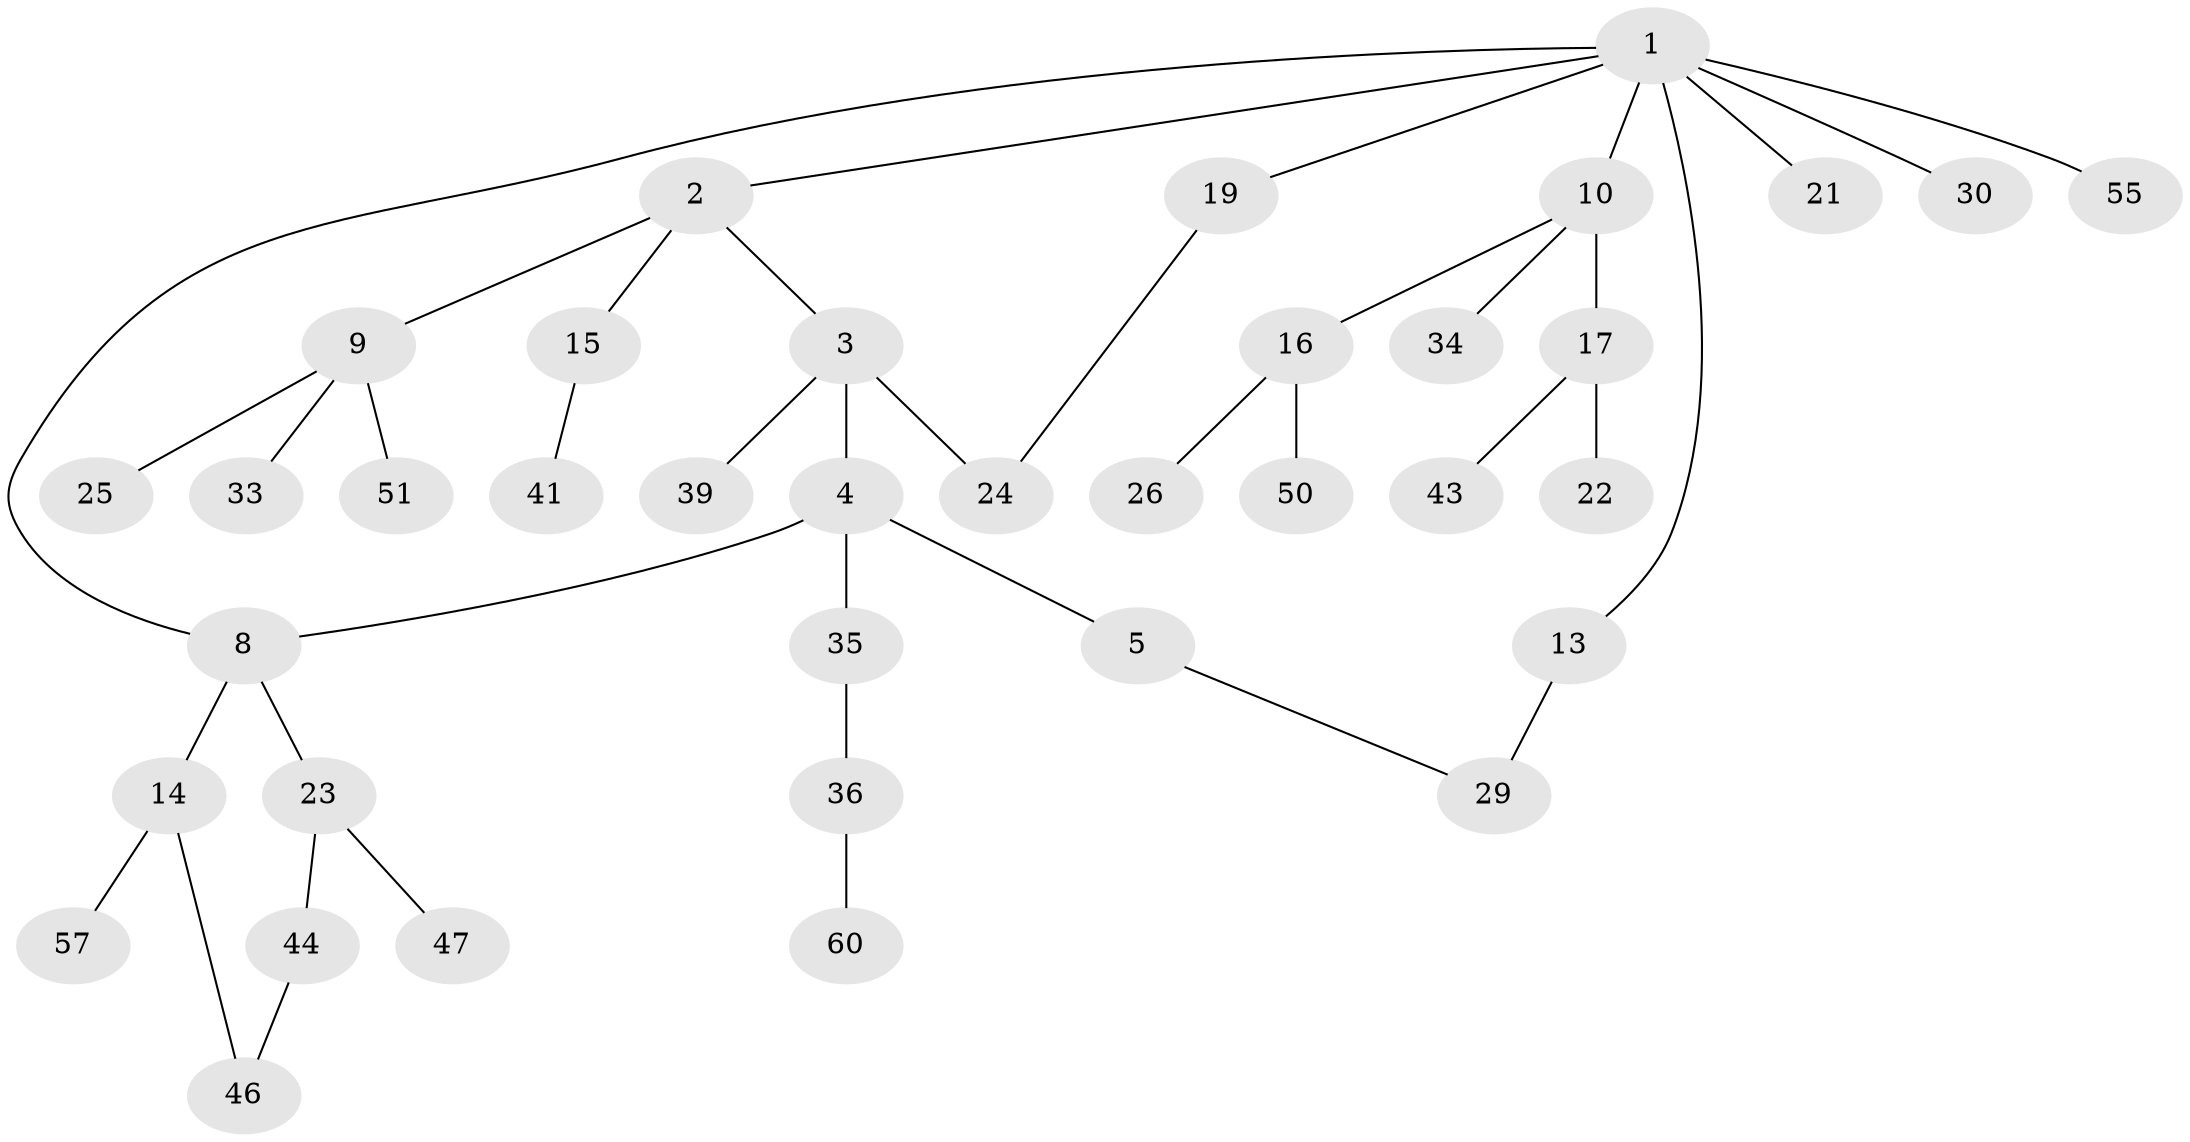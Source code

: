 // original degree distribution, {5: 0.06349206349206349, 4: 0.09523809523809523, 3: 0.07936507936507936, 2: 0.4603174603174603, 1: 0.30158730158730157}
// Generated by graph-tools (version 1.1) at 2025/10/02/27/25 16:10:55]
// undirected, 37 vertices, 40 edges
graph export_dot {
graph [start="1"]
  node [color=gray90,style=filled];
  1 [super="+7"];
  2;
  3 [super="+6"];
  4 [super="+54"];
  5 [super="+61"];
  8;
  9 [super="+11"];
  10 [super="+12"];
  13 [super="+18"];
  14 [super="+20"];
  15 [super="+32"];
  16 [super="+27"];
  17 [super="+28"];
  19 [super="+31"];
  21 [super="+49"];
  22 [super="+38"];
  23 [super="+48"];
  24 [super="+62"];
  25 [super="+37"];
  26;
  29 [super="+42"];
  30 [super="+56"];
  33 [super="+63"];
  34;
  35;
  36 [super="+45"];
  39 [super="+40"];
  41;
  43;
  44;
  46 [super="+52"];
  47;
  50 [super="+53"];
  51 [super="+58"];
  55;
  57 [super="+59"];
  60;
  1 -- 2;
  1 -- 10;
  1 -- 55;
  1 -- 8;
  1 -- 19;
  1 -- 21;
  1 -- 13;
  1 -- 30;
  2 -- 3;
  2 -- 9;
  2 -- 15;
  3 -- 4 [weight=2];
  3 -- 24;
  3 -- 39;
  4 -- 5;
  4 -- 8;
  4 -- 35;
  5 -- 29;
  8 -- 14;
  8 -- 23;
  9 -- 33;
  9 -- 51;
  9 -- 25;
  10 -- 16;
  10 -- 34;
  10 -- 17 [weight=2];
  13 -- 29;
  14 -- 46;
  14 -- 57;
  15 -- 41;
  16 -- 26;
  16 -- 50;
  17 -- 22;
  17 -- 43;
  19 -- 24;
  23 -- 44;
  23 -- 47;
  35 -- 36;
  36 -- 60;
  44 -- 46;
}
